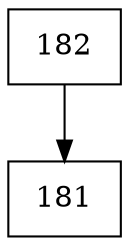 digraph G {
  node [shape=record];
  node0 [label="{182}"];
  node0 -> node1;
  node1 [label="{181}"];
}
